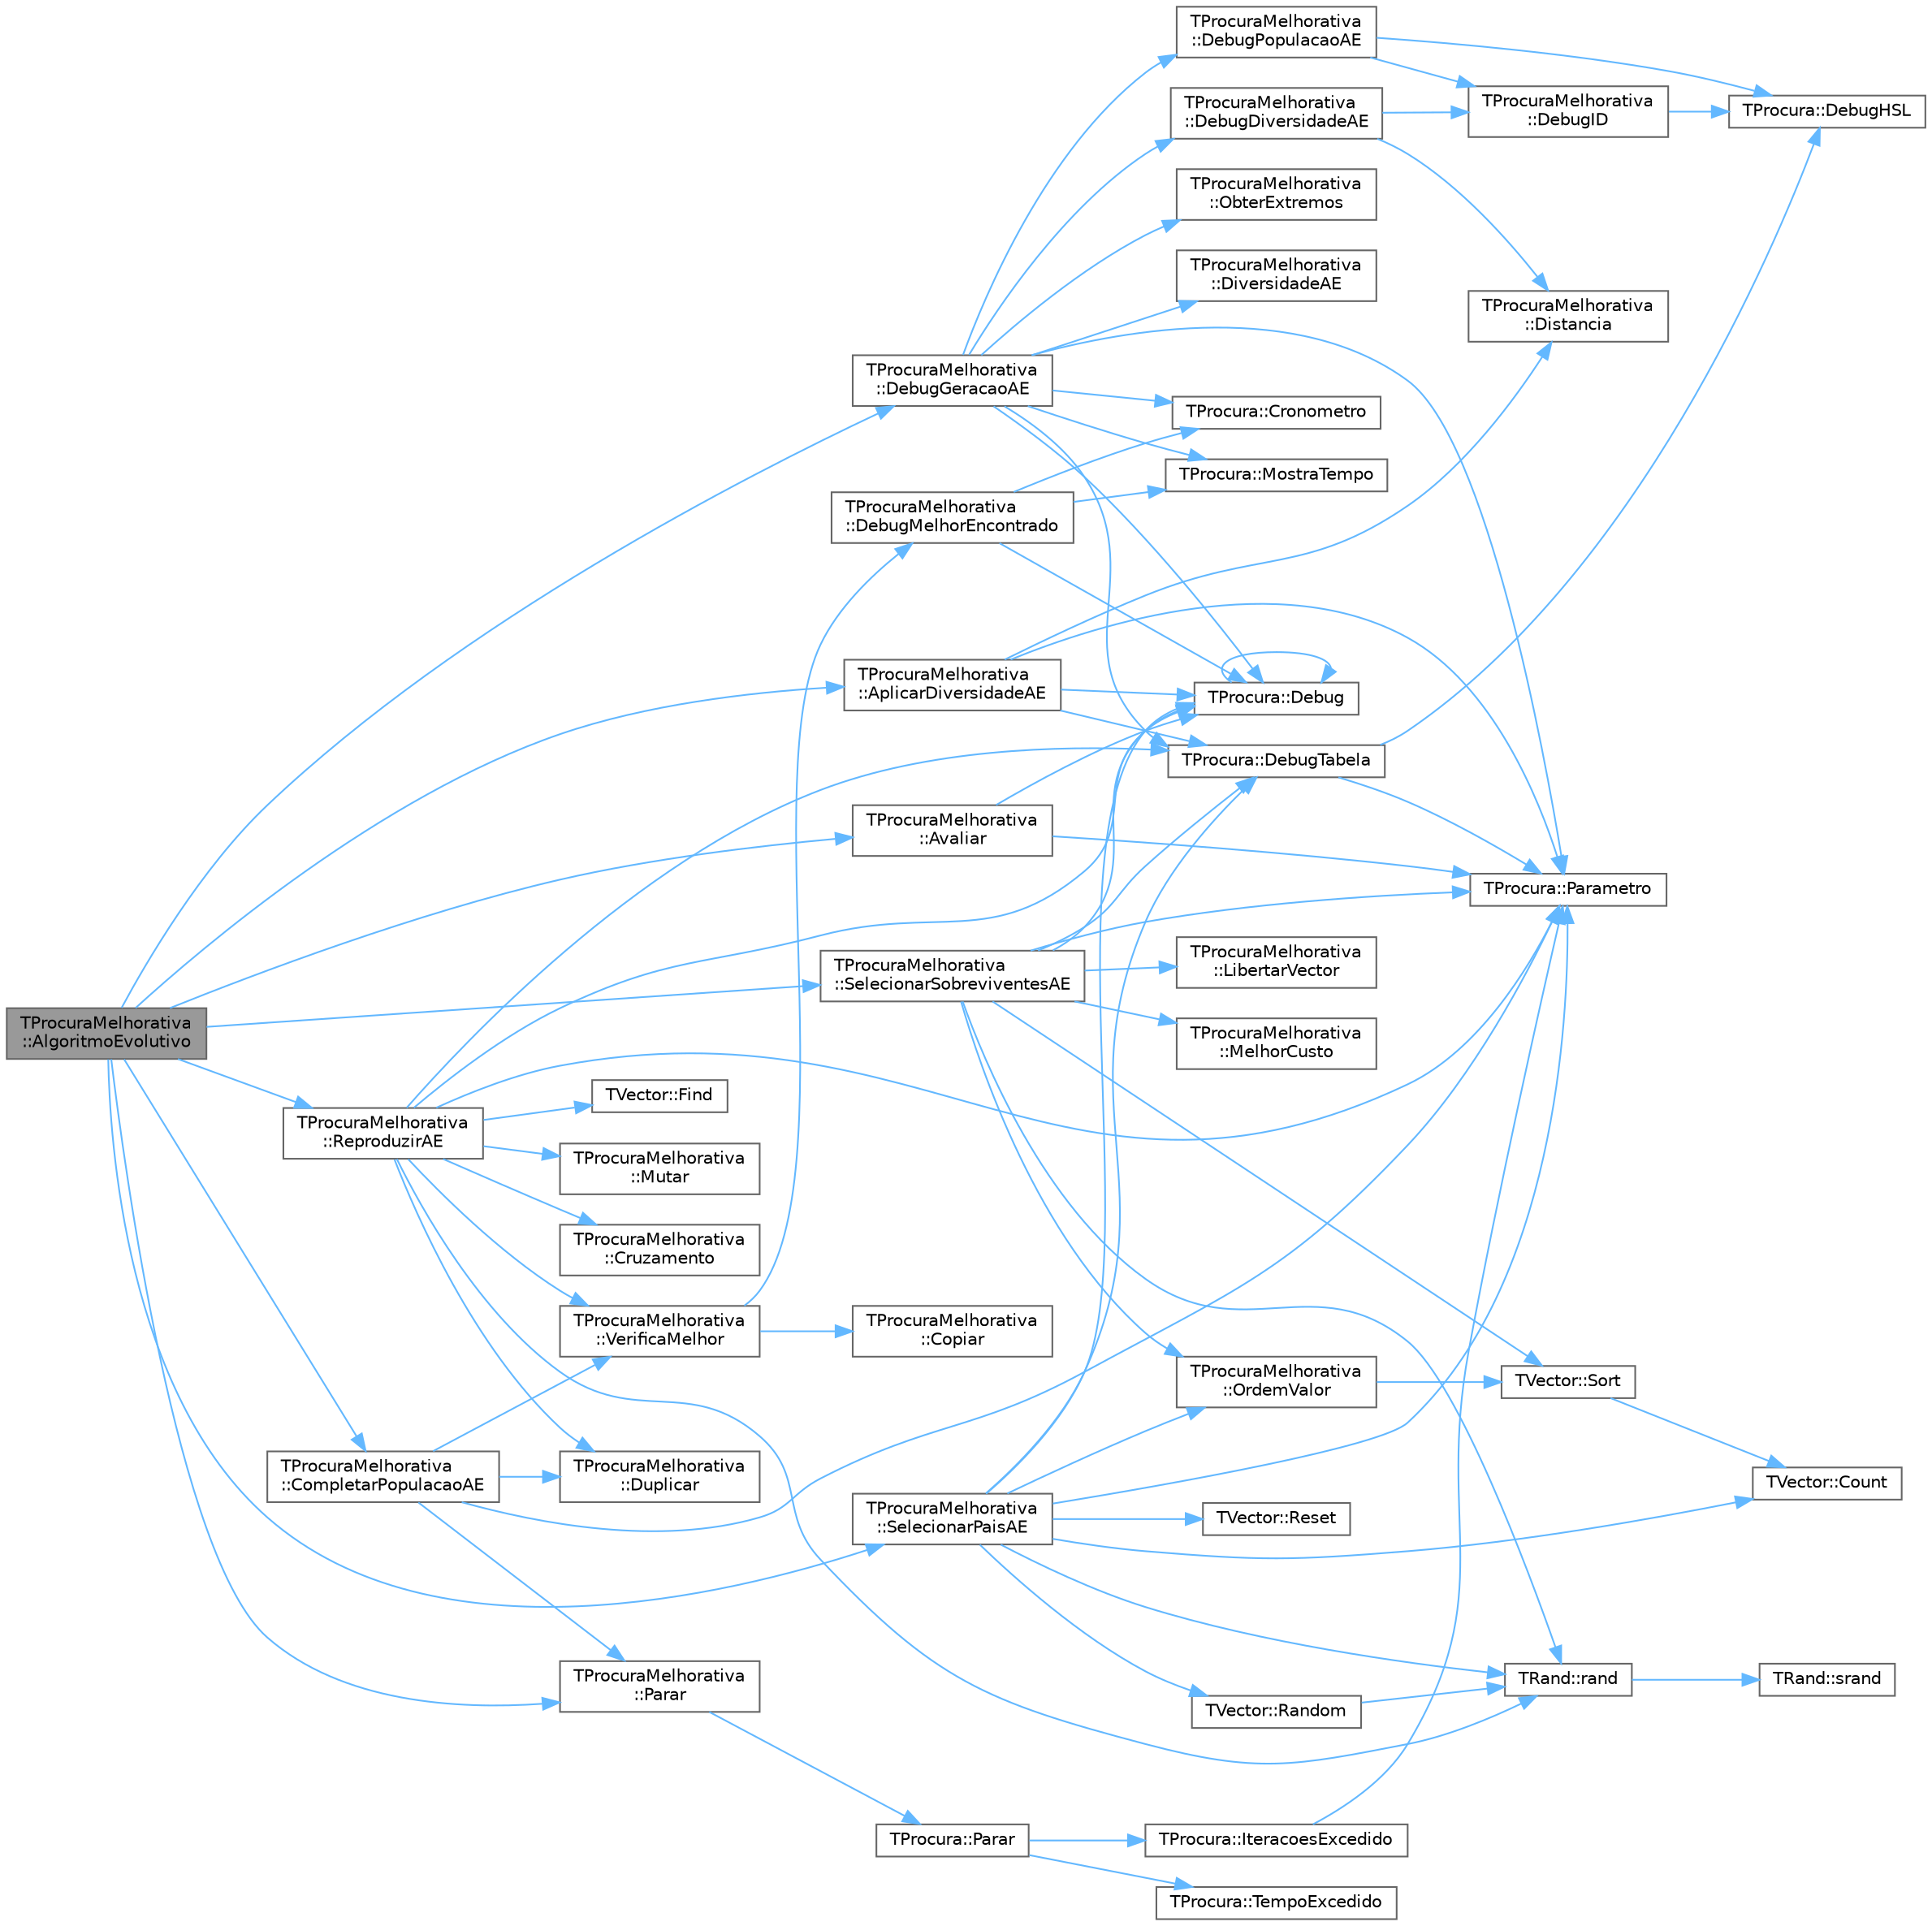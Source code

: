 digraph "TProcuraMelhorativa::AlgoritmoEvolutivo"
{
 // LATEX_PDF_SIZE
  bgcolor="transparent";
  edge [fontname=Helvetica,fontsize=10,labelfontname=Helvetica,labelfontsize=10];
  node [fontname=Helvetica,fontsize=10,shape=box,height=0.2,width=0.4];
  rankdir="LR";
  Node1 [id="Node000001",label="TProcuraMelhorativa\l::AlgoritmoEvolutivo",height=0.2,width=0.4,color="gray40", fillcolor="grey60", style="filled", fontcolor="black",tooltip=" "];
  Node1 -> Node2 [id="edge1_Node000001_Node000002",color="steelblue1",style="solid",tooltip=" "];
  Node2 [id="Node000002",label="TProcuraMelhorativa\l::AplicarDiversidadeAE",height=0.2,width=0.4,color="grey40", fillcolor="white", style="filled",URL="$classTProcuraMelhorativa.html#a5e51812d311d976a002f6c7ec0fcd555",tooltip=" "];
  Node2 -> Node3 [id="edge2_Node000002_Node000003",color="steelblue1",style="solid",tooltip=" "];
  Node3 [id="Node000003",label="TProcura::Debug",height=0.2,width=0.4,color="grey40", fillcolor="white", style="filled",URL="$classTProcura.html#a0c5676c1b54ab6bdc1045b98aeafe456",tooltip="Mostra o estado no ecrã, para debug."];
  Node3 -> Node3 [id="edge3_Node000003_Node000003",color="steelblue1",style="solid",tooltip=" "];
  Node2 -> Node4 [id="edge4_Node000002_Node000004",color="steelblue1",style="solid",tooltip=" "];
  Node4 [id="Node000004",label="TProcura::DebugTabela",height=0.2,width=0.4,color="grey40", fillcolor="white", style="filled",URL="$classTProcura.html#a6e6d07072c8a33c8355145009a17ef6c",tooltip="Mostra uma tabela de inteiros, 10 elementos por linha, apenas se o nível de debug for igual ou superi..."];
  Node4 -> Node5 [id="edge5_Node000004_Node000005",color="steelblue1",style="solid",tooltip=" "];
  Node5 [id="Node000005",label="TProcura::DebugHSL",height=0.2,width=0.4,color="grey40", fillcolor="white", style="filled",URL="$classTProcura.html#abdba8f413a66966127c3ca50086fb987",tooltip="Muda a cor (fundo/letra) com HSL."];
  Node4 -> Node6 [id="edge6_Node000004_Node000006",color="steelblue1",style="solid",tooltip=" "];
  Node6 [id="Node000006",label="TProcura::Parametro",height=0.2,width=0.4,color="grey40", fillcolor="white", style="filled",URL="$classTProcura.html#a0e9e692f29af8a5d5279a8647c800437",tooltip=" "];
  Node2 -> Node7 [id="edge7_Node000002_Node000007",color="steelblue1",style="solid",tooltip=" "];
  Node7 [id="Node000007",label="TProcuraMelhorativa\l::Distancia",height=0.2,width=0.4,color="grey40", fillcolor="white", style="filled",URL="$classTProcuraMelhorativa.html#ab870165cba9b9832946f9bbe26862c0f",tooltip=" "];
  Node2 -> Node6 [id="edge8_Node000002_Node000006",color="steelblue1",style="solid",tooltip=" "];
  Node1 -> Node8 [id="edge9_Node000001_Node000008",color="steelblue1",style="solid",tooltip=" "];
  Node8 [id="Node000008",label="TProcuraMelhorativa\l::Avaliar",height=0.2,width=0.4,color="grey40", fillcolor="white", style="filled",URL="$classTProcuraMelhorativa.html#a98b5a07fe3813de112f603c8fdb0bc43",tooltip=" "];
  Node8 -> Node3 [id="edge10_Node000008_Node000003",color="steelblue1",style="solid",tooltip=" "];
  Node8 -> Node6 [id="edge11_Node000008_Node000006",color="steelblue1",style="solid",tooltip=" "];
  Node1 -> Node9 [id="edge12_Node000001_Node000009",color="steelblue1",style="solid",tooltip=" "];
  Node9 [id="Node000009",label="TProcuraMelhorativa\l::CompletarPopulacaoAE",height=0.2,width=0.4,color="grey40", fillcolor="white", style="filled",URL="$classTProcuraMelhorativa.html#a5f0aa5bd919d038c2e1d3903188ba0c1",tooltip=" "];
  Node9 -> Node10 [id="edge13_Node000009_Node000010",color="steelblue1",style="solid",tooltip=" "];
  Node10 [id="Node000010",label="TProcuraMelhorativa\l::Duplicar",height=0.2,width=0.4,color="grey40", fillcolor="white", style="filled",URL="$classTProcuraMelhorativa.html#af38c70a1e83290851c52a2cc85e19582",tooltip="Cria um objecto que é uma cópia deste."];
  Node9 -> Node6 [id="edge14_Node000009_Node000006",color="steelblue1",style="solid",tooltip=" "];
  Node9 -> Node11 [id="edge15_Node000009_Node000011",color="steelblue1",style="solid",tooltip=" "];
  Node11 [id="Node000011",label="TProcuraMelhorativa\l::Parar",height=0.2,width=0.4,color="grey40", fillcolor="white", style="filled",URL="$classTProcuraMelhorativa.html#add6b034d0b16d10ca85b2b42d956fae0",tooltip="Verifica se a procura deve ser interrompida."];
  Node11 -> Node12 [id="edge16_Node000011_Node000012",color="steelblue1",style="solid",tooltip=" "];
  Node12 [id="Node000012",label="TProcura::Parar",height=0.2,width=0.4,color="grey40", fillcolor="white", style="filled",URL="$classTProcura.html#a7952e187e1b0ae0ca52edab157223179",tooltip="Verifica se a procura deve ser interrompida."];
  Node12 -> Node13 [id="edge17_Node000012_Node000013",color="steelblue1",style="solid",tooltip=" "];
  Node13 [id="Node000013",label="TProcura::IteracoesExcedido",height=0.2,width=0.4,color="grey40", fillcolor="white", style="filled",URL="$classTProcura.html#a73463e33b889e6053ee32220e0514a2c",tooltip=" "];
  Node13 -> Node6 [id="edge18_Node000013_Node000006",color="steelblue1",style="solid",tooltip=" "];
  Node12 -> Node14 [id="edge19_Node000012_Node000014",color="steelblue1",style="solid",tooltip=" "];
  Node14 [id="Node000014",label="TProcura::TempoExcedido",height=0.2,width=0.4,color="grey40", fillcolor="white", style="filled",URL="$classTProcura.html#afa3015ac104b603930d3f60a34c09fff",tooltip=" "];
  Node9 -> Node15 [id="edge20_Node000009_Node000015",color="steelblue1",style="solid",tooltip=" "];
  Node15 [id="Node000015",label="TProcuraMelhorativa\l::VerificaMelhor",height=0.2,width=0.4,color="grey40", fillcolor="white", style="filled",URL="$classTProcuraMelhorativa.html#aeb435694084a626e3d52f3a489d9a93d",tooltip=" "];
  Node15 -> Node16 [id="edge21_Node000015_Node000016",color="steelblue1",style="solid",tooltip=" "];
  Node16 [id="Node000016",label="TProcuraMelhorativa\l::Copiar",height=0.2,width=0.4,color="grey40", fillcolor="white", style="filled",URL="$classTProcuraMelhorativa.html#a446cb701313bd16b9a6c5939b810d241",tooltip="Fica com uma cópia do objecto."];
  Node15 -> Node17 [id="edge22_Node000015_Node000017",color="steelblue1",style="solid",tooltip=" "];
  Node17 [id="Node000017",label="TProcuraMelhorativa\l::DebugMelhorEncontrado",height=0.2,width=0.4,color="grey40", fillcolor="white", style="filled",URL="$classTProcuraMelhorativa.html#a6fc03fc9e9379496303354d2b46b8bc8",tooltip=" "];
  Node17 -> Node18 [id="edge23_Node000017_Node000018",color="steelblue1",style="solid",tooltip=" "];
  Node18 [id="Node000018",label="TProcura::Cronometro",height=0.2,width=0.4,color="grey40", fillcolor="white", style="filled",URL="$classTProcura.html#adb09aa964fe750da7a383318cd0f48a0",tooltip="retorna o tempo em segundos desde que o cronómetro foi inicializado"];
  Node17 -> Node3 [id="edge24_Node000017_Node000003",color="steelblue1",style="solid",tooltip=" "];
  Node17 -> Node19 [id="edge25_Node000017_Node000019",color="steelblue1",style="solid",tooltip=" "];
  Node19 [id="Node000019",label="TProcura::MostraTempo",height=0.2,width=0.4,color="grey40", fillcolor="white", style="filled",URL="$classTProcura.html#a3bfb17b3b826cc2f593f950a227c3049",tooltip="Mostra tempo num formato humano."];
  Node1 -> Node20 [id="edge26_Node000001_Node000020",color="steelblue1",style="solid",tooltip=" "];
  Node20 [id="Node000020",label="TProcuraMelhorativa\l::DebugGeracaoAE",height=0.2,width=0.4,color="grey40", fillcolor="white", style="filled",URL="$classTProcuraMelhorativa.html#a98c93de808e3181024508c35fa22d62f",tooltip=" "];
  Node20 -> Node18 [id="edge27_Node000020_Node000018",color="steelblue1",style="solid",tooltip=" "];
  Node20 -> Node3 [id="edge28_Node000020_Node000003",color="steelblue1",style="solid",tooltip=" "];
  Node20 -> Node21 [id="edge29_Node000020_Node000021",color="steelblue1",style="solid",tooltip=" "];
  Node21 [id="Node000021",label="TProcuraMelhorativa\l::DebugDiversidadeAE",height=0.2,width=0.4,color="grey40", fillcolor="white", style="filled",URL="$classTProcuraMelhorativa.html#a1b0b94a780435032d07e56cbfe6f0f2f",tooltip=" "];
  Node21 -> Node22 [id="edge30_Node000021_Node000022",color="steelblue1",style="solid",tooltip=" "];
  Node22 [id="Node000022",label="TProcuraMelhorativa\l::DebugID",height=0.2,width=0.4,color="grey40", fillcolor="white", style="filled",URL="$classTProcuraMelhorativa.html#a4be07e151d9b0e52c5a70d5fc5ba2cf5",tooltip=" "];
  Node22 -> Node5 [id="edge31_Node000022_Node000005",color="steelblue1",style="solid",tooltip=" "];
  Node21 -> Node7 [id="edge32_Node000021_Node000007",color="steelblue1",style="solid",tooltip=" "];
  Node20 -> Node23 [id="edge33_Node000020_Node000023",color="steelblue1",style="solid",tooltip=" "];
  Node23 [id="Node000023",label="TProcuraMelhorativa\l::DebugPopulacaoAE",height=0.2,width=0.4,color="grey40", fillcolor="white", style="filled",URL="$classTProcuraMelhorativa.html#a372f8a7498a27d2fb11c3791b1f26d61",tooltip=" "];
  Node23 -> Node5 [id="edge34_Node000023_Node000005",color="steelblue1",style="solid",tooltip=" "];
  Node23 -> Node22 [id="edge35_Node000023_Node000022",color="steelblue1",style="solid",tooltip=" "];
  Node20 -> Node4 [id="edge36_Node000020_Node000004",color="steelblue1",style="solid",tooltip=" "];
  Node20 -> Node24 [id="edge37_Node000020_Node000024",color="steelblue1",style="solid",tooltip=" "];
  Node24 [id="Node000024",label="TProcuraMelhorativa\l::DiversidadeAE",height=0.2,width=0.4,color="grey40", fillcolor="white", style="filled",URL="$classTProcuraMelhorativa.html#a6680888f6064501586d740cab891d0cd",tooltip=" "];
  Node20 -> Node19 [id="edge38_Node000020_Node000019",color="steelblue1",style="solid",tooltip=" "];
  Node20 -> Node25 [id="edge39_Node000020_Node000025",color="steelblue1",style="solid",tooltip=" "];
  Node25 [id="Node000025",label="TProcuraMelhorativa\l::ObterExtremos",height=0.2,width=0.4,color="grey40", fillcolor="white", style="filled",URL="$classTProcuraMelhorativa.html#a1205807eb7d011896ddd38dc5675ab44",tooltip=" "];
  Node20 -> Node6 [id="edge40_Node000020_Node000006",color="steelblue1",style="solid",tooltip=" "];
  Node1 -> Node11 [id="edge41_Node000001_Node000011",color="steelblue1",style="solid",tooltip=" "];
  Node1 -> Node26 [id="edge42_Node000001_Node000026",color="steelblue1",style="solid",tooltip=" "];
  Node26 [id="Node000026",label="TProcuraMelhorativa\l::ReproduzirAE",height=0.2,width=0.4,color="grey40", fillcolor="white", style="filled",URL="$classTProcuraMelhorativa.html#a63e8ac07e1d712645b9038cd72aa133b",tooltip=" "];
  Node26 -> Node27 [id="edge43_Node000026_Node000027",color="steelblue1",style="solid",tooltip=" "];
  Node27 [id="Node000027",label="TProcuraMelhorativa\l::Cruzamento",height=0.2,width=0.4,color="grey40", fillcolor="white", style="filled",URL="$classTProcuraMelhorativa.html#a36607136095d36b87357cce021eeab29",tooltip=" "];
  Node26 -> Node3 [id="edge44_Node000026_Node000003",color="steelblue1",style="solid",tooltip=" "];
  Node26 -> Node4 [id="edge45_Node000026_Node000004",color="steelblue1",style="solid",tooltip=" "];
  Node26 -> Node10 [id="edge46_Node000026_Node000010",color="steelblue1",style="solid",tooltip=" "];
  Node26 -> Node28 [id="edge47_Node000026_Node000028",color="steelblue1",style="solid",tooltip=" "];
  Node28 [id="Node000028",label="TVector::Find",height=0.2,width=0.4,color="grey40", fillcolor="white", style="filled",URL="$classTVector.html#ae72a4965eaa055d38204da07d6092feb",tooltip="Procura um elemento no vetor."];
  Node26 -> Node29 [id="edge48_Node000026_Node000029",color="steelblue1",style="solid",tooltip=" "];
  Node29 [id="Node000029",label="TProcuraMelhorativa\l::Mutar",height=0.2,width=0.4,color="grey40", fillcolor="white", style="filled",URL="$classTProcuraMelhorativa.html#a1e1ecbe8c142dcd1bccf3c836f4a3307",tooltip=" "];
  Node26 -> Node6 [id="edge49_Node000026_Node000006",color="steelblue1",style="solid",tooltip=" "];
  Node26 -> Node30 [id="edge50_Node000026_Node000030",color="steelblue1",style="solid",tooltip=" "];
  Node30 [id="Node000030",label="TRand::rand",height=0.2,width=0.4,color="grey40", fillcolor="white", style="filled",URL="$namespaceTRand.html#a8f8ec155d796c5586198ac75eb966d4f",tooltip="Retorna o próximo valor pseudo-aleatório."];
  Node30 -> Node31 [id="edge51_Node000030_Node000031",color="steelblue1",style="solid",tooltip=" "];
  Node31 [id="Node000031",label="TRand::srand",height=0.2,width=0.4,color="grey40", fillcolor="white", style="filled",URL="$namespaceTRand.html#ad0b319d6f58ab6820b001b4e3d3ae245",tooltip="Inicializa a semente da geração pseudo-aleatória."];
  Node26 -> Node15 [id="edge52_Node000026_Node000015",color="steelblue1",style="solid",tooltip=" "];
  Node1 -> Node32 [id="edge53_Node000001_Node000032",color="steelblue1",style="solid",tooltip=" "];
  Node32 [id="Node000032",label="TProcuraMelhorativa\l::SelecionarPaisAE",height=0.2,width=0.4,color="grey40", fillcolor="white", style="filled",URL="$classTProcuraMelhorativa.html#a35e3a8f92ef41a8941f75ceee20e13bb",tooltip=" "];
  Node32 -> Node33 [id="edge54_Node000032_Node000033",color="steelblue1",style="solid",tooltip=" "];
  Node33 [id="Node000033",label="TVector::Count",height=0.2,width=0.4,color="grey40", fillcolor="white", style="filled",URL="$classTVector.html#ac3c744d84543ca6e32859eb7dfccfeef",tooltip=" "];
  Node32 -> Node3 [id="edge55_Node000032_Node000003",color="steelblue1",style="solid",tooltip=" "];
  Node32 -> Node4 [id="edge56_Node000032_Node000004",color="steelblue1",style="solid",tooltip=" "];
  Node32 -> Node34 [id="edge57_Node000032_Node000034",color="steelblue1",style="solid",tooltip=" "];
  Node34 [id="Node000034",label="TProcuraMelhorativa\l::OrdemValor",height=0.2,width=0.4,color="grey40", fillcolor="white", style="filled",URL="$classTProcuraMelhorativa.html#aec9c9187221f37a37f71bee878a577ae",tooltip=" "];
  Node34 -> Node35 [id="edge58_Node000034_Node000035",color="steelblue1",style="solid",tooltip=" "];
  Node35 [id="Node000035",label="TVector::Sort",height=0.2,width=0.4,color="grey40", fillcolor="white", style="filled",URL="$classTVector.html#a6006a477a6794ac80c97cc35c8925699",tooltip="Ordena todo o vetor, opcionalmente devolvendo índices ordenados."];
  Node35 -> Node33 [id="edge59_Node000035_Node000033",color="steelblue1",style="solid",tooltip=" "];
  Node32 -> Node6 [id="edge60_Node000032_Node000006",color="steelblue1",style="solid",tooltip=" "];
  Node32 -> Node30 [id="edge61_Node000032_Node000030",color="steelblue1",style="solid",tooltip=" "];
  Node32 -> Node36 [id="edge62_Node000032_Node000036",color="steelblue1",style="solid",tooltip=" "];
  Node36 [id="Node000036",label="TVector::Random",height=0.2,width=0.4,color="grey40", fillcolor="white", style="filled",URL="$classTVector.html#a769c6a55b72a463fd2313fbd638c7234",tooltip=" "];
  Node36 -> Node30 [id="edge63_Node000036_Node000030",color="steelblue1",style="solid",tooltip=" "];
  Node32 -> Node37 [id="edge64_Node000032_Node000037",color="steelblue1",style="solid",tooltip=" "];
  Node37 [id="Node000037",label="TVector::Reset",height=0.2,width=0.4,color="grey40", fillcolor="white", style="filled",URL="$classTVector.html#ab36bc3093e75aa4d710d7c9b9c1ca7bd",tooltip="Preenche todo o vetor com um mesmo valor."];
  Node1 -> Node38 [id="edge65_Node000001_Node000038",color="steelblue1",style="solid",tooltip=" "];
  Node38 [id="Node000038",label="TProcuraMelhorativa\l::SelecionarSobreviventesAE",height=0.2,width=0.4,color="grey40", fillcolor="white", style="filled",URL="$classTProcuraMelhorativa.html#a083b961ed7ed1483625559d068755a7f",tooltip=" "];
  Node38 -> Node3 [id="edge66_Node000038_Node000003",color="steelblue1",style="solid",tooltip=" "];
  Node38 -> Node4 [id="edge67_Node000038_Node000004",color="steelblue1",style="solid",tooltip=" "];
  Node38 -> Node39 [id="edge68_Node000038_Node000039",color="steelblue1",style="solid",tooltip=" "];
  Node39 [id="Node000039",label="TProcuraMelhorativa\l::LibertarVector",height=0.2,width=0.4,color="grey40", fillcolor="white", style="filled",URL="$classTProcuraMelhorativa.html#a28993c2953d882b21f3c456e5d1b7e47",tooltip=" "];
  Node38 -> Node40 [id="edge69_Node000038_Node000040",color="steelblue1",style="solid",tooltip=" "];
  Node40 [id="Node000040",label="TProcuraMelhorativa\l::MelhorCusto",height=0.2,width=0.4,color="grey40", fillcolor="white", style="filled",URL="$classTProcuraMelhorativa.html#a9a99d8084b1549c81053c76b384c79ee",tooltip=" "];
  Node38 -> Node34 [id="edge70_Node000038_Node000034",color="steelblue1",style="solid",tooltip=" "];
  Node38 -> Node6 [id="edge71_Node000038_Node000006",color="steelblue1",style="solid",tooltip=" "];
  Node38 -> Node30 [id="edge72_Node000038_Node000030",color="steelblue1",style="solid",tooltip=" "];
  Node38 -> Node35 [id="edge73_Node000038_Node000035",color="steelblue1",style="solid",tooltip=" "];
}
